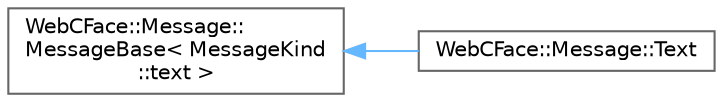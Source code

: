 digraph "Graphical Class Hierarchy"
{
 // LATEX_PDF_SIZE
  bgcolor="transparent";
  edge [fontname=Helvetica,fontsize=10,labelfontname=Helvetica,labelfontsize=10];
  node [fontname=Helvetica,fontsize=10,shape=box,height=0.2,width=0.4];
  rankdir="LR";
  Node0 [id="Node000000",label="WebCFace::Message::\lMessageBase\< MessageKind\l::text \>",height=0.2,width=0.4,color="grey40", fillcolor="white", style="filled",URL="$structWebCFace_1_1Message_1_1MessageBase.html",tooltip=" "];
  Node0 -> Node1 [id="edge43_Node000000_Node000001",dir="back",color="steelblue1",style="solid",tooltip=" "];
  Node1 [id="Node000001",label="WebCFace::Message::Text",height=0.2,width=0.4,color="grey40", fillcolor="white", style="filled",URL="$structWebCFace_1_1Message_1_1Text.html",tooltip="client(member)->server->client Textを更新"];
}
